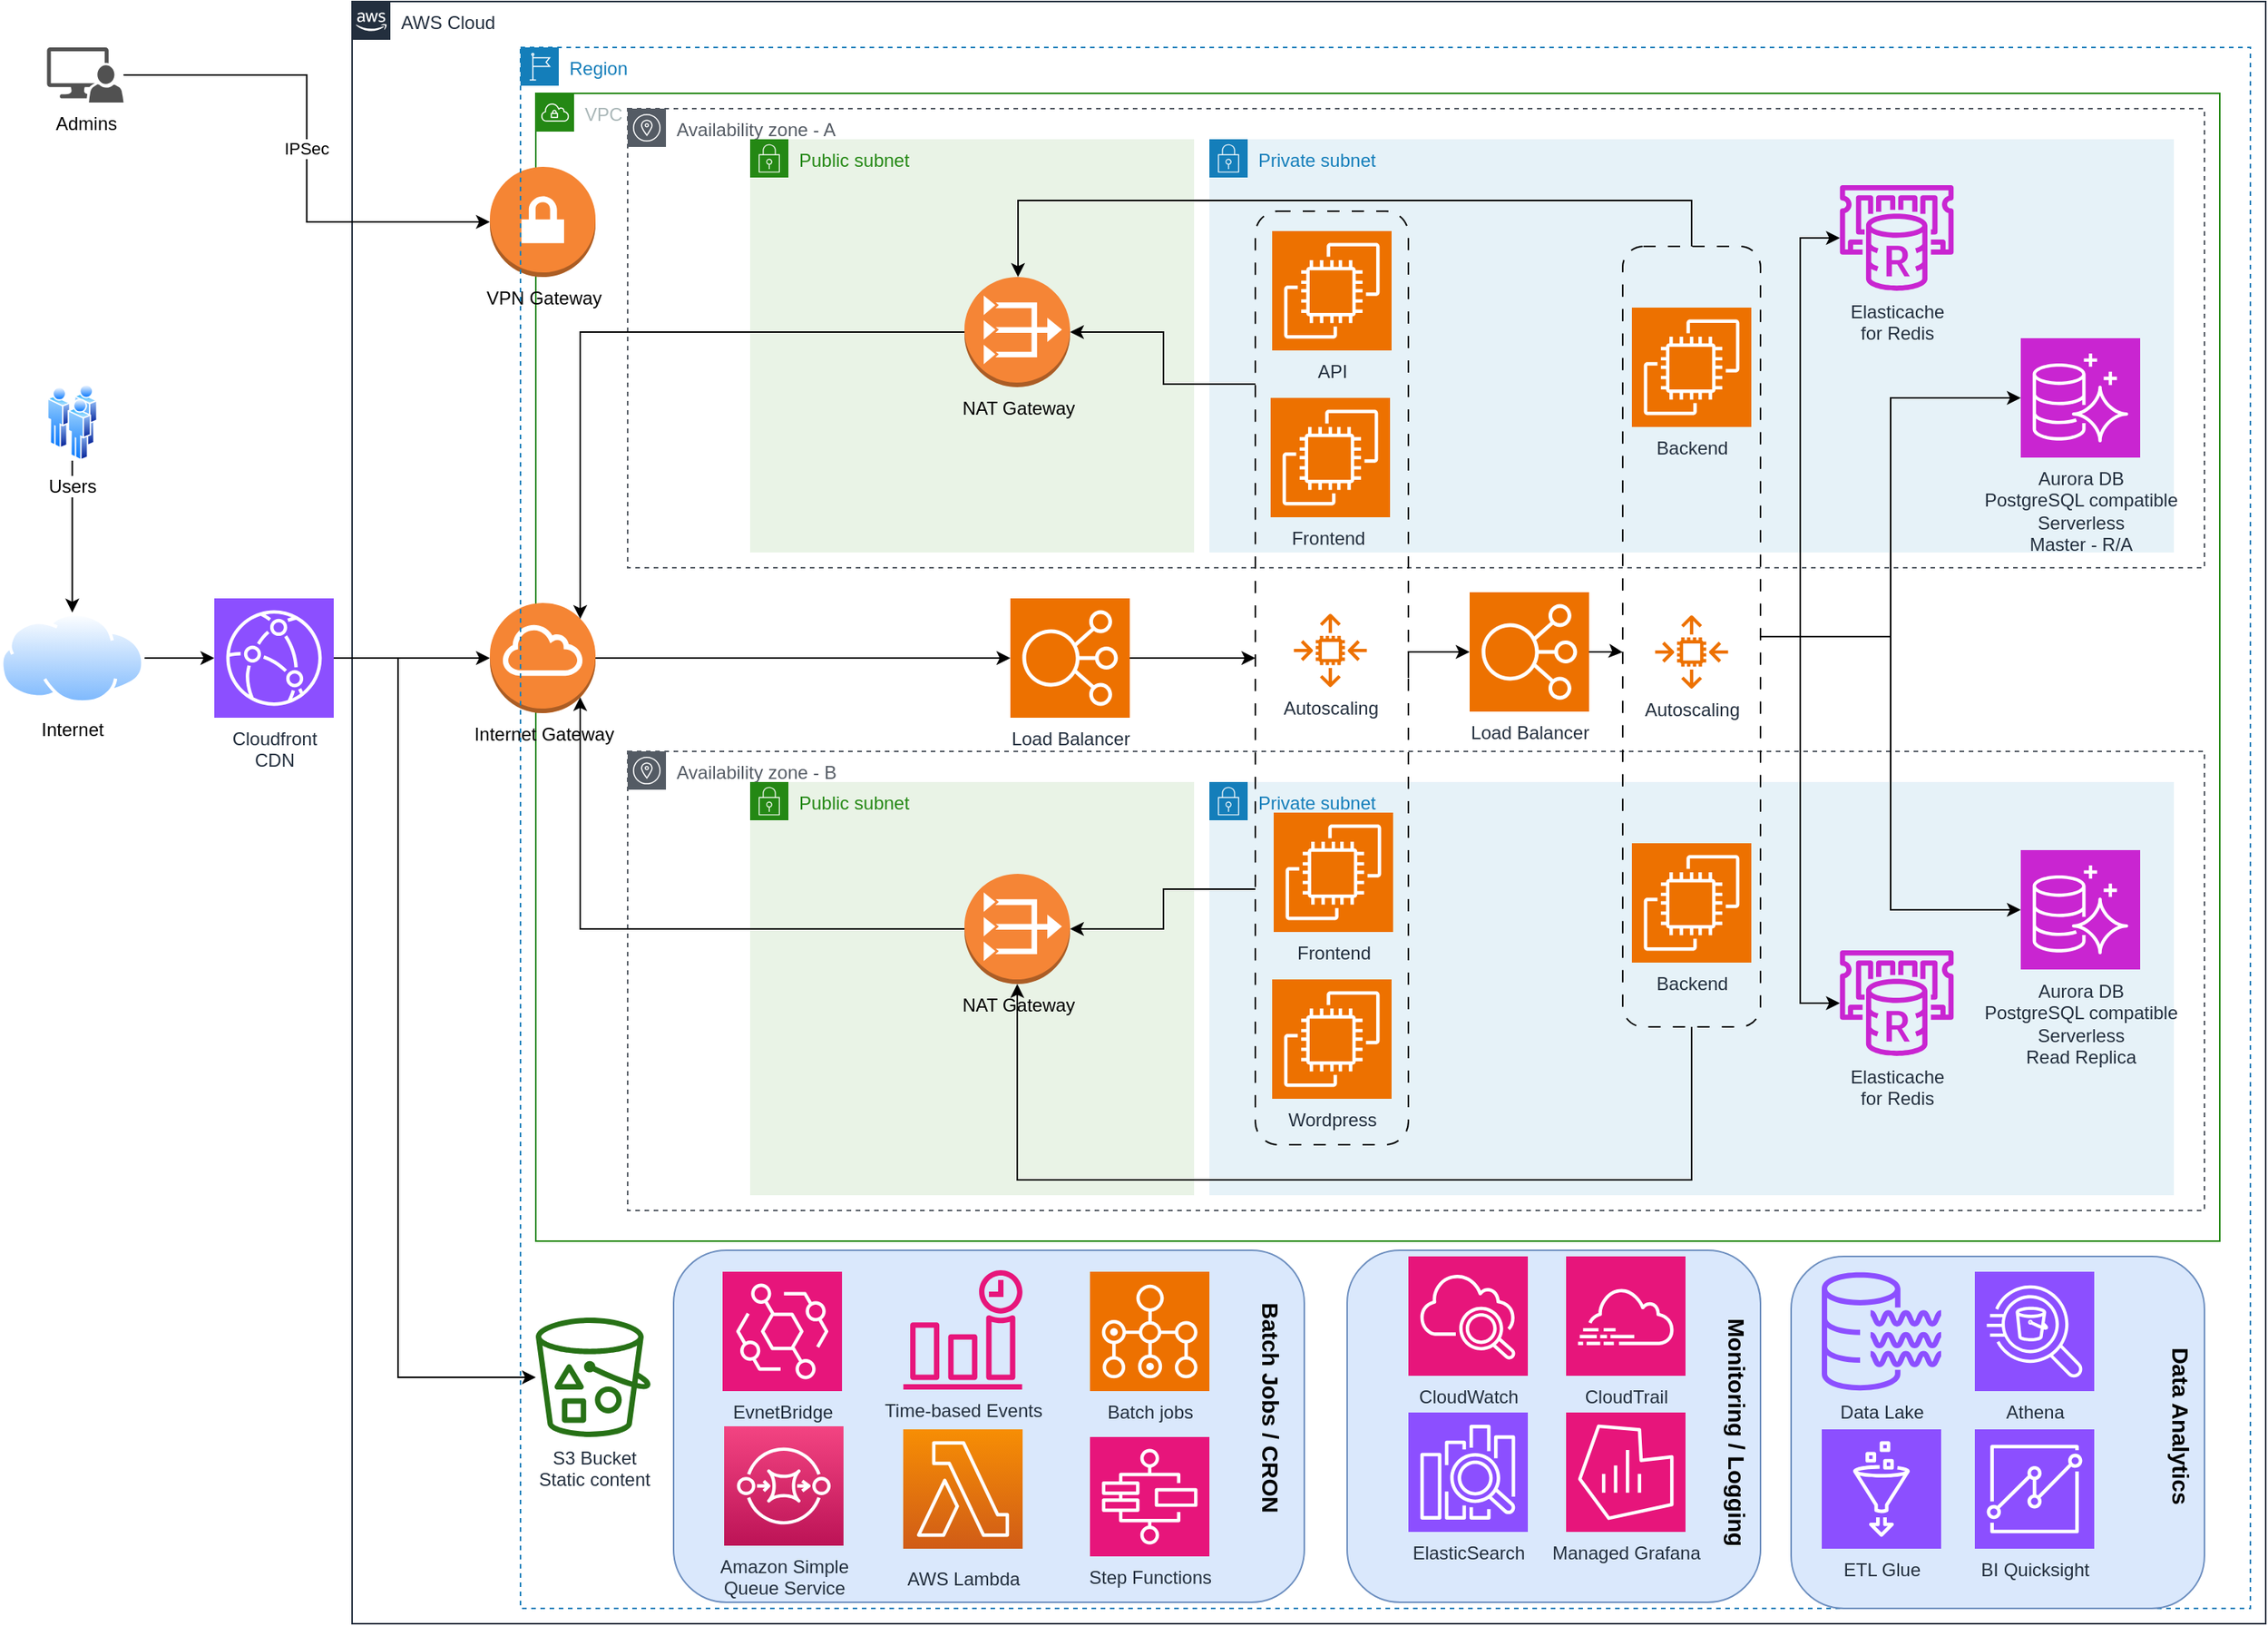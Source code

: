<mxfile version="22.0.4" type="github">
  <diagram id="Ht1M8jgEwFfnCIfOTk4-" name="Page-1">
    <mxGraphModel dx="3153" dy="1185" grid="1" gridSize="10" guides="1" tooltips="1" connect="1" arrows="1" fold="1" page="1" pageScale="1" pageWidth="1169" pageHeight="827" math="0" shadow="0">
      <root>
        <mxCell id="0" />
        <mxCell id="1" parent="0" />
        <mxCell id="UEzPUAAOIrF-is8g5C7q-74" value="AWS Cloud" style="points=[[0,0],[0.25,0],[0.5,0],[0.75,0],[1,0],[1,0.25],[1,0.5],[1,0.75],[1,1],[0.75,1],[0.5,1],[0.25,1],[0,1],[0,0.75],[0,0.5],[0,0.25]];outlineConnect=0;gradientColor=none;html=1;whiteSpace=wrap;fontSize=12;fontStyle=0;shape=mxgraph.aws4.group;grIcon=mxgraph.aws4.group_aws_cloud_alt;strokeColor=#232F3E;fillColor=none;verticalAlign=top;align=left;spacingLeft=30;fontColor=#232F3E;dashed=0;labelBackgroundColor=#ffffff;container=0;pointerEvents=0;collapsible=0;recursiveResize=0;" parent="1" vertex="1">
          <mxGeometry x="-50" y="80" width="1250" height="1060" as="geometry" />
        </mxCell>
        <mxCell id="7wpaLqHAbszPJoUJO51N-38" style="edgeStyle=orthogonalEdgeStyle;rounded=0;orthogonalLoop=1;jettySize=auto;html=1;" parent="1" source="7wpaLqHAbszPJoUJO51N-34" target="7wpaLqHAbszPJoUJO51N-36" edge="1">
          <mxGeometry relative="1" as="geometry" />
        </mxCell>
        <mxCell id="7wpaLqHAbszPJoUJO51N-34" value="Internet" style="image;aspect=fixed;perimeter=ellipsePerimeter;html=1;align=center;shadow=0;dashed=0;spacingTop=3;image=img/lib/active_directory/internet_cloud.svg;" parent="1" vertex="1">
          <mxGeometry x="-280" y="479.25" width="94.44" height="59.5" as="geometry" />
        </mxCell>
        <mxCell id="7wpaLqHAbszPJoUJO51N-39" style="edgeStyle=orthogonalEdgeStyle;rounded=0;orthogonalLoop=1;jettySize=auto;html=1;" parent="1" source="7wpaLqHAbszPJoUJO51N-35" target="7wpaLqHAbszPJoUJO51N-34" edge="1">
          <mxGeometry relative="1" as="geometry" />
        </mxCell>
        <mxCell id="7wpaLqHAbszPJoUJO51N-35" value="Users" style="image;aspect=fixed;perimeter=ellipsePerimeter;html=1;align=center;shadow=0;dashed=0;spacingTop=3;image=img/lib/active_directory/users.svg;" parent="1" vertex="1">
          <mxGeometry x="-249.28" y="330" width="33" height="50" as="geometry" />
        </mxCell>
        <mxCell id="7wpaLqHAbszPJoUJO51N-37" style="edgeStyle=orthogonalEdgeStyle;rounded=0;orthogonalLoop=1;jettySize=auto;html=1;" parent="1" source="7wpaLqHAbszPJoUJO51N-36" target="7wpaLqHAbszPJoUJO51N-8" edge="1">
          <mxGeometry relative="1" as="geometry" />
        </mxCell>
        <mxCell id="UYHGHOztyEsDpaYVJSzj-35" style="edgeStyle=orthogonalEdgeStyle;rounded=0;orthogonalLoop=1;jettySize=auto;html=1;" edge="1" parent="1" source="7wpaLqHAbszPJoUJO51N-36" target="UYHGHOztyEsDpaYVJSzj-12">
          <mxGeometry relative="1" as="geometry">
            <Array as="points">
              <mxPoint x="-20" y="509" />
              <mxPoint x="-20" y="979" />
            </Array>
          </mxGeometry>
        </mxCell>
        <mxCell id="7wpaLqHAbszPJoUJO51N-36" value="Cloudfront &lt;br&gt;CDN" style="sketch=0;points=[[0,0,0],[0.25,0,0],[0.5,0,0],[0.75,0,0],[1,0,0],[0,1,0],[0.25,1,0],[0.5,1,0],[0.75,1,0],[1,1,0],[0,0.25,0],[0,0.5,0],[0,0.75,0],[1,0.25,0],[1,0.5,0],[1,0.75,0]];outlineConnect=0;fontColor=#232F3E;fillColor=#8C4FFF;strokeColor=#ffffff;dashed=0;verticalLabelPosition=bottom;verticalAlign=top;align=center;html=1;fontSize=12;fontStyle=0;aspect=fixed;shape=mxgraph.aws4.resourceIcon;resIcon=mxgraph.aws4.cloudfront;" parent="1" vertex="1">
          <mxGeometry x="-140" y="470" width="78" height="78" as="geometry" />
        </mxCell>
        <mxCell id="7wpaLqHAbszPJoUJO51N-1" value="VPC" style="points=[[0,0],[0.25,0],[0.5,0],[0.75,0],[1,0],[1,0.25],[1,0.5],[1,0.75],[1,1],[0.75,1],[0.5,1],[0.25,1],[0,1],[0,0.75],[0,0.5],[0,0.25]];outlineConnect=0;gradientColor=none;html=1;whiteSpace=wrap;fontSize=12;fontStyle=0;container=1;pointerEvents=0;collapsible=0;recursiveResize=0;shape=mxgraph.aws4.group;grIcon=mxgraph.aws4.group_vpc;strokeColor=#248814;fillColor=none;verticalAlign=top;align=left;spacingLeft=30;fontColor=#AAB7B8;dashed=0;" parent="1" vertex="1">
          <mxGeometry x="70" y="140" width="1100" height="750" as="geometry" />
        </mxCell>
        <mxCell id="7wpaLqHAbszPJoUJO51N-8" value="Internet Gateway " style="outlineConnect=0;dashed=0;verticalLabelPosition=bottom;verticalAlign=top;align=center;html=1;shape=mxgraph.aws3.internet_gateway;fillColor=#F58534;gradientColor=none;" parent="7wpaLqHAbszPJoUJO51N-1" vertex="1">
          <mxGeometry x="-30" y="333" width="69" height="72" as="geometry" />
        </mxCell>
        <mxCell id="UYHGHOztyEsDpaYVJSzj-38" value="VPN Gateway " style="outlineConnect=0;dashed=0;verticalLabelPosition=bottom;verticalAlign=top;align=center;html=1;shape=mxgraph.aws3.vpn_gateway;fillColor=#F58534;gradientColor=none;" vertex="1" parent="7wpaLqHAbszPJoUJO51N-1">
          <mxGeometry x="-30" y="48" width="69" height="72" as="geometry" />
        </mxCell>
        <mxCell id="7wpaLqHAbszPJoUJO51N-2" value="Region" style="points=[[0,0],[0.25,0],[0.5,0],[0.75,0],[1,0],[1,0.25],[1,0.5],[1,0.75],[1,1],[0.75,1],[0.5,1],[0.25,1],[0,1],[0,0.75],[0,0.5],[0,0.25]];outlineConnect=0;gradientColor=none;html=1;whiteSpace=wrap;fontSize=12;fontStyle=0;container=1;pointerEvents=0;collapsible=0;recursiveResize=0;shape=mxgraph.aws4.group;grIcon=mxgraph.aws4.group_region;strokeColor=#147EBA;fillColor=none;verticalAlign=top;align=left;spacingLeft=30;fontColor=#147EBA;dashed=1;" parent="1" vertex="1">
          <mxGeometry x="60" y="110" width="1130" height="1020" as="geometry" />
        </mxCell>
        <mxCell id="UYHGHOztyEsDpaYVJSzj-15" value="" style="rounded=1;whiteSpace=wrap;html=1;fillColor=#dae8fc;strokeColor=#6c8ebf;" vertex="1" parent="7wpaLqHAbszPJoUJO51N-2">
          <mxGeometry x="100" y="786" width="412" height="230" as="geometry" />
        </mxCell>
        <mxCell id="7wpaLqHAbszPJoUJO51N-29" value="Availability zone - B" style="sketch=0;outlineConnect=0;gradientColor=none;html=1;whiteSpace=wrap;fontSize=12;fontStyle=0;shape=mxgraph.aws4.group;grIcon=mxgraph.aws4.group_availability_zone;strokeColor=#545B64;fillColor=none;verticalAlign=top;align=left;spacingLeft=30;fontColor=#545B64;dashed=1;" parent="7wpaLqHAbszPJoUJO51N-2" vertex="1">
          <mxGeometry x="70" y="460" width="1030" height="300" as="geometry" />
        </mxCell>
        <mxCell id="7wpaLqHAbszPJoUJO51N-4" value="Private subnet" style="points=[[0,0],[0.25,0],[0.5,0],[0.75,0],[1,0],[1,0.25],[1,0.5],[1,0.75],[1,1],[0.75,1],[0.5,1],[0.25,1],[0,1],[0,0.75],[0,0.5],[0,0.25]];outlineConnect=0;gradientColor=none;html=1;whiteSpace=wrap;fontSize=12;fontStyle=0;container=0;pointerEvents=0;collapsible=0;recursiveResize=0;shape=mxgraph.aws4.group;grIcon=mxgraph.aws4.group_security_group;grStroke=0;strokeColor=#147EBA;fillColor=#E6F2F8;verticalAlign=top;align=left;spacingLeft=30;fontColor=#147EBA;dashed=0;" parent="7wpaLqHAbszPJoUJO51N-2" vertex="1">
          <mxGeometry x="450" y="60" width="630" height="270" as="geometry" />
        </mxCell>
        <mxCell id="7wpaLqHAbszPJoUJO51N-26" value="Availability zone - A" style="sketch=0;outlineConnect=0;gradientColor=none;html=1;whiteSpace=wrap;fontSize=12;fontStyle=0;shape=mxgraph.aws4.group;grIcon=mxgraph.aws4.group_availability_zone;strokeColor=#545B64;fillColor=none;verticalAlign=top;align=left;spacingLeft=30;fontColor=#545B64;dashed=1;" parent="7wpaLqHAbszPJoUJO51N-2" vertex="1">
          <mxGeometry x="70" y="40" width="1030" height="300" as="geometry" />
        </mxCell>
        <mxCell id="7wpaLqHAbszPJoUJO51N-3" value="Public subnet" style="points=[[0,0],[0.25,0],[0.5,0],[0.75,0],[1,0],[1,0.25],[1,0.5],[1,0.75],[1,1],[0.75,1],[0.5,1],[0.25,1],[0,1],[0,0.75],[0,0.5],[0,0.25]];outlineConnect=0;gradientColor=none;html=1;whiteSpace=wrap;fontSize=12;fontStyle=0;container=1;pointerEvents=0;collapsible=0;recursiveResize=0;shape=mxgraph.aws4.group;grIcon=mxgraph.aws4.group_security_group;grStroke=0;strokeColor=#248814;fillColor=#E9F3E6;verticalAlign=top;align=left;spacingLeft=30;fontColor=#248814;dashed=0;" parent="7wpaLqHAbszPJoUJO51N-2" vertex="1">
          <mxGeometry x="150" y="60" width="290" height="270" as="geometry" />
        </mxCell>
        <mxCell id="7wpaLqHAbszPJoUJO51N-6" value="Load Balancer" style="sketch=0;points=[[0,0,0],[0.25,0,0],[0.5,0,0],[0.75,0,0],[1,0,0],[0,1,0],[0.25,1,0],[0.5,1,0],[0.75,1,0],[1,1,0],[0,0.25,0],[0,0.5,0],[0,0.75,0],[1,0.25,0],[1,0.5,0],[1,0.75,0]];outlineConnect=0;fontColor=#232F3E;fillColor=#ED7100;strokeColor=#ffffff;dashed=0;verticalLabelPosition=bottom;verticalAlign=top;align=center;html=1;fontSize=12;fontStyle=0;aspect=fixed;shape=mxgraph.aws4.resourceIcon;resIcon=mxgraph.aws4.elastic_load_balancing;" parent="7wpaLqHAbszPJoUJO51N-2" vertex="1">
          <mxGeometry x="620" y="356" width="78" height="78" as="geometry" />
        </mxCell>
        <mxCell id="7wpaLqHAbszPJoUJO51N-12" value="Autoscaling" style="sketch=0;outlineConnect=0;fontColor=#232F3E;gradientColor=none;fillColor=#ED7100;strokeColor=none;dashed=0;verticalLabelPosition=bottom;verticalAlign=top;align=center;html=1;fontSize=12;fontStyle=0;aspect=fixed;pointerEvents=1;shape=mxgraph.aws4.auto_scaling2;" parent="7wpaLqHAbszPJoUJO51N-2" vertex="1">
          <mxGeometry x="741" y="371" width="48" height="48" as="geometry" />
        </mxCell>
        <mxCell id="7wpaLqHAbszPJoUJO51N-30" style="edgeStyle=orthogonalEdgeStyle;rounded=0;orthogonalLoop=1;jettySize=auto;html=1;" parent="7wpaLqHAbszPJoUJO51N-2" source="7wpaLqHAbszPJoUJO51N-24" edge="1">
          <mxGeometry relative="1" as="geometry">
            <mxPoint x="480" y="399" as="targetPoint" />
            <Array as="points">
              <mxPoint x="480" y="399" />
            </Array>
          </mxGeometry>
        </mxCell>
        <mxCell id="7wpaLqHAbszPJoUJO51N-24" value="Load Balancer" style="sketch=0;points=[[0,0,0],[0.25,0,0],[0.5,0,0],[0.75,0,0],[1,0,0],[0,1,0],[0.25,1,0],[0.5,1,0],[0.75,1,0],[1,1,0],[0,0.25,0],[0,0.5,0],[0,0.75,0],[1,0.25,0],[1,0.5,0],[1,0.75,0]];outlineConnect=0;fontColor=#232F3E;fillColor=#ED7100;strokeColor=#ffffff;dashed=0;verticalLabelPosition=bottom;verticalAlign=top;align=center;html=1;fontSize=12;fontStyle=0;aspect=fixed;shape=mxgraph.aws4.resourceIcon;resIcon=mxgraph.aws4.elastic_load_balancing;" parent="7wpaLqHAbszPJoUJO51N-2" vertex="1">
          <mxGeometry x="320" y="360" width="78" height="78" as="geometry" />
        </mxCell>
        <mxCell id="7wpaLqHAbszPJoUJO51N-9" value="Backend" style="sketch=0;points=[[0,0,0],[0.25,0,0],[0.5,0,0],[0.75,0,0],[1,0,0],[0,1,0],[0.25,1,0],[0.5,1,0],[0.75,1,0],[1,1,0],[0,0.25,0],[0,0.5,0],[0,0.75,0],[1,0.25,0],[1,0.5,0],[1,0.75,0]];outlineConnect=0;fontColor=#232F3E;fillColor=#ED7100;strokeColor=#ffffff;dashed=0;verticalLabelPosition=bottom;verticalAlign=top;align=center;html=1;fontSize=12;fontStyle=0;aspect=fixed;shape=mxgraph.aws4.resourceIcon;resIcon=mxgraph.aws4.ec2;" parent="7wpaLqHAbszPJoUJO51N-2" vertex="1">
          <mxGeometry x="726" y="170" width="78" height="78" as="geometry" />
        </mxCell>
        <mxCell id="7wpaLqHAbszPJoUJO51N-11" value="Frontend&amp;nbsp; " style="sketch=0;points=[[0,0,0],[0.25,0,0],[0.5,0,0],[0.75,0,0],[1,0,0],[0,1,0],[0.25,1,0],[0.5,1,0],[0.75,1,0],[1,1,0],[0,0.25,0],[0,0.5,0],[0,0.75,0],[1,0.25,0],[1,0.5,0],[1,0.75,0]];outlineConnect=0;fontColor=#232F3E;fillColor=#ED7100;strokeColor=#ffffff;dashed=0;verticalLabelPosition=bottom;verticalAlign=top;align=center;html=1;fontSize=12;fontStyle=0;aspect=fixed;shape=mxgraph.aws4.resourceIcon;resIcon=mxgraph.aws4.ec2;" parent="7wpaLqHAbszPJoUJO51N-2" vertex="1">
          <mxGeometry x="490" y="229" width="78" height="78" as="geometry" />
        </mxCell>
        <mxCell id="7wpaLqHAbszPJoUJO51N-14" value="&lt;div&gt;Elasticache&lt;/div&gt;&lt;div&gt;for Redis&lt;/div&gt;" style="sketch=0;outlineConnect=0;fontColor=#232F3E;gradientColor=none;fillColor=#C925D1;strokeColor=none;dashed=0;verticalLabelPosition=bottom;verticalAlign=top;align=center;html=1;fontSize=12;fontStyle=0;aspect=fixed;pointerEvents=1;shape=mxgraph.aws4.elasticache_for_redis;" parent="7wpaLqHAbszPJoUJO51N-2" vertex="1">
          <mxGeometry x="860" y="90" width="78" height="69" as="geometry" />
        </mxCell>
        <mxCell id="7wpaLqHAbszPJoUJO51N-40" style="edgeStyle=orthogonalEdgeStyle;rounded=0;orthogonalLoop=1;jettySize=auto;html=1;" parent="7wpaLqHAbszPJoUJO51N-2" source="7wpaLqHAbszPJoUJO51N-25" target="7wpaLqHAbszPJoUJO51N-7" edge="1">
          <mxGeometry relative="1" as="geometry">
            <Array as="points">
              <mxPoint x="420" y="220" />
              <mxPoint x="420" y="186" />
            </Array>
          </mxGeometry>
        </mxCell>
        <mxCell id="7wpaLqHAbszPJoUJO51N-5" value="Autoscaling" style="sketch=0;outlineConnect=0;fontColor=#232F3E;gradientColor=none;fillColor=#ED7100;strokeColor=none;dashed=0;verticalLabelPosition=bottom;verticalAlign=top;align=center;html=1;fontSize=12;fontStyle=0;aspect=fixed;pointerEvents=1;shape=mxgraph.aws4.auto_scaling2;" parent="7wpaLqHAbszPJoUJO51N-2" vertex="1">
          <mxGeometry x="505" y="370" width="48" height="48" as="geometry" />
        </mxCell>
        <mxCell id="7wpaLqHAbszPJoUJO51N-41" style="edgeStyle=orthogonalEdgeStyle;rounded=0;orthogonalLoop=1;jettySize=auto;html=1;" parent="7wpaLqHAbszPJoUJO51N-2" source="7wpaLqHAbszPJoUJO51N-27" target="7wpaLqHAbszPJoUJO51N-7" edge="1">
          <mxGeometry relative="1" as="geometry">
            <Array as="points">
              <mxPoint x="765" y="100" />
              <mxPoint x="325" y="100" />
            </Array>
          </mxGeometry>
        </mxCell>
        <mxCell id="7wpaLqHAbszPJoUJO51N-49" style="edgeStyle=orthogonalEdgeStyle;rounded=0;orthogonalLoop=1;jettySize=auto;html=1;" parent="7wpaLqHAbszPJoUJO51N-2" source="7wpaLqHAbszPJoUJO51N-27" target="7wpaLqHAbszPJoUJO51N-14" edge="1">
          <mxGeometry relative="1" as="geometry" />
        </mxCell>
        <mxCell id="7wpaLqHAbszPJoUJO51N-50" style="edgeStyle=orthogonalEdgeStyle;rounded=0;orthogonalLoop=1;jettySize=auto;html=1;entryX=0;entryY=0.5;entryDx=0;entryDy=0;entryPerimeter=0;" parent="7wpaLqHAbszPJoUJO51N-2" source="7wpaLqHAbszPJoUJO51N-27" target="UYHGHOztyEsDpaYVJSzj-9" edge="1">
          <mxGeometry relative="1" as="geometry" />
        </mxCell>
        <mxCell id="7wpaLqHAbszPJoUJO51N-31" style="edgeStyle=orthogonalEdgeStyle;rounded=0;orthogonalLoop=1;jettySize=auto;html=1;exitX=1;exitY=0.5;exitDx=0;exitDy=0;entryX=0;entryY=0.5;entryDx=0;entryDy=0;entryPerimeter=0;" parent="7wpaLqHAbszPJoUJO51N-2" source="7wpaLqHAbszPJoUJO51N-25" target="7wpaLqHAbszPJoUJO51N-6" edge="1">
          <mxGeometry relative="1" as="geometry">
            <Array as="points">
              <mxPoint x="580" y="395" />
            </Array>
          </mxGeometry>
        </mxCell>
        <mxCell id="7wpaLqHAbszPJoUJO51N-7" value="NAT Gateway " style="outlineConnect=0;dashed=0;verticalLabelPosition=bottom;verticalAlign=top;align=center;html=1;shape=mxgraph.aws3.vpc_nat_gateway;fillColor=#F58536;gradientColor=none;" parent="7wpaLqHAbszPJoUJO51N-2" vertex="1">
          <mxGeometry x="290" y="150" width="69" height="72" as="geometry" />
        </mxCell>
        <mxCell id="7wpaLqHAbszPJoUJO51N-43" value="API" style="sketch=0;points=[[0,0,0],[0.25,0,0],[0.5,0,0],[0.75,0,0],[1,0,0],[0,1,0],[0.25,1,0],[0.5,1,0],[0.75,1,0],[1,1,0],[0,0.25,0],[0,0.5,0],[0,0.75,0],[1,0.25,0],[1,0.5,0],[1,0.75,0]];outlineConnect=0;fontColor=#232F3E;fillColor=#ED7100;strokeColor=#ffffff;dashed=0;verticalLabelPosition=bottom;verticalAlign=top;align=center;html=1;fontSize=12;fontStyle=0;aspect=fixed;shape=mxgraph.aws4.resourceIcon;resIcon=mxgraph.aws4.ec2;" parent="7wpaLqHAbszPJoUJO51N-2" vertex="1">
          <mxGeometry x="491" y="120" width="78" height="78" as="geometry" />
        </mxCell>
        <mxCell id="UYHGHOztyEsDpaYVJSzj-1" value="Public subnet" style="points=[[0,0],[0.25,0],[0.5,0],[0.75,0],[1,0],[1,0.25],[1,0.5],[1,0.75],[1,1],[0.75,1],[0.5,1],[0.25,1],[0,1],[0,0.75],[0,0.5],[0,0.25]];outlineConnect=0;gradientColor=none;html=1;whiteSpace=wrap;fontSize=12;fontStyle=0;container=1;pointerEvents=0;collapsible=0;recursiveResize=0;shape=mxgraph.aws4.group;grIcon=mxgraph.aws4.group_security_group;grStroke=0;strokeColor=#248814;fillColor=#E9F3E6;verticalAlign=top;align=left;spacingLeft=30;fontColor=#248814;dashed=0;" vertex="1" parent="7wpaLqHAbszPJoUJO51N-2">
          <mxGeometry x="150" y="480" width="290" height="270" as="geometry" />
        </mxCell>
        <mxCell id="UYHGHOztyEsDpaYVJSzj-2" value="NAT Gateway " style="outlineConnect=0;dashed=0;verticalLabelPosition=bottom;verticalAlign=top;align=center;html=1;shape=mxgraph.aws3.vpc_nat_gateway;fillColor=#F58536;gradientColor=none;" vertex="1" parent="7wpaLqHAbszPJoUJO51N-2">
          <mxGeometry x="290" y="540" width="69" height="72" as="geometry" />
        </mxCell>
        <mxCell id="UYHGHOztyEsDpaYVJSzj-3" value="Private subnet" style="points=[[0,0],[0.25,0],[0.5,0],[0.75,0],[1,0],[1,0.25],[1,0.5],[1,0.75],[1,1],[0.75,1],[0.5,1],[0.25,1],[0,1],[0,0.75],[0,0.5],[0,0.25]];outlineConnect=0;gradientColor=none;html=1;whiteSpace=wrap;fontSize=12;fontStyle=0;container=0;pointerEvents=0;collapsible=0;recursiveResize=0;shape=mxgraph.aws4.group;grIcon=mxgraph.aws4.group_security_group;grStroke=0;strokeColor=#147EBA;fillColor=#E6F2F8;verticalAlign=top;align=left;spacingLeft=30;fontColor=#147EBA;dashed=0;" vertex="1" parent="7wpaLqHAbszPJoUJO51N-2">
          <mxGeometry x="450" y="480" width="630" height="270" as="geometry" />
        </mxCell>
        <mxCell id="UYHGHOztyEsDpaYVJSzj-33" style="edgeStyle=orthogonalEdgeStyle;rounded=0;orthogonalLoop=1;jettySize=auto;html=1;" edge="1" parent="7wpaLqHAbszPJoUJO51N-2" source="7wpaLqHAbszPJoUJO51N-25" target="UYHGHOztyEsDpaYVJSzj-2">
          <mxGeometry relative="1" as="geometry">
            <Array as="points">
              <mxPoint x="420" y="550" />
              <mxPoint x="420" y="576" />
            </Array>
          </mxGeometry>
        </mxCell>
        <mxCell id="7wpaLqHAbszPJoUJO51N-25" value="" style="rounded=1;whiteSpace=wrap;html=1;fillColor=none;dashed=1;dashPattern=8 8;" parent="7wpaLqHAbszPJoUJO51N-2" vertex="1">
          <mxGeometry x="480" y="107" width="100" height="610" as="geometry" />
        </mxCell>
        <mxCell id="UYHGHOztyEsDpaYVJSzj-10" style="edgeStyle=orthogonalEdgeStyle;rounded=0;orthogonalLoop=1;jettySize=auto;html=1;" edge="1" parent="7wpaLqHAbszPJoUJO51N-2" source="7wpaLqHAbszPJoUJO51N-27" target="UYHGHOztyEsDpaYVJSzj-8">
          <mxGeometry relative="1" as="geometry" />
        </mxCell>
        <mxCell id="7wpaLqHAbszPJoUJO51N-27" value="" style="rounded=1;whiteSpace=wrap;html=1;fillColor=none;dashed=1;dashPattern=8 8;" parent="7wpaLqHAbszPJoUJO51N-2" vertex="1">
          <mxGeometry x="720" y="130" width="90" height="510" as="geometry" />
        </mxCell>
        <mxCell id="UYHGHOztyEsDpaYVJSzj-4" value="Wordpress" style="sketch=0;points=[[0,0,0],[0.25,0,0],[0.5,0,0],[0.75,0,0],[1,0,0],[0,1,0],[0.25,1,0],[0.5,1,0],[0.75,1,0],[1,1,0],[0,0.25,0],[0,0.5,0],[0,0.75,0],[1,0.25,0],[1,0.5,0],[1,0.75,0]];outlineConnect=0;fontColor=#232F3E;fillColor=#ED7100;strokeColor=#ffffff;dashed=0;verticalLabelPosition=bottom;verticalAlign=top;align=center;html=1;fontSize=12;fontStyle=0;aspect=fixed;shape=mxgraph.aws4.resourceIcon;resIcon=mxgraph.aws4.ec2;" vertex="1" parent="7wpaLqHAbszPJoUJO51N-2">
          <mxGeometry x="491" y="609" width="78" height="78" as="geometry" />
        </mxCell>
        <mxCell id="UYHGHOztyEsDpaYVJSzj-5" value="Frontend" style="sketch=0;points=[[0,0,0],[0.25,0,0],[0.5,0,0],[0.75,0,0],[1,0,0],[0,1,0],[0.25,1,0],[0.5,1,0],[0.75,1,0],[1,1,0],[0,0.25,0],[0,0.5,0],[0,0.75,0],[1,0.25,0],[1,0.5,0],[1,0.75,0]];outlineConnect=0;fontColor=#232F3E;fillColor=#ED7100;strokeColor=#ffffff;dashed=0;verticalLabelPosition=bottom;verticalAlign=top;align=center;html=1;fontSize=12;fontStyle=0;aspect=fixed;shape=mxgraph.aws4.resourceIcon;resIcon=mxgraph.aws4.ec2;" vertex="1" parent="7wpaLqHAbszPJoUJO51N-2">
          <mxGeometry x="492" y="500" width="78" height="78" as="geometry" />
        </mxCell>
        <mxCell id="UYHGHOztyEsDpaYVJSzj-7" value="Backend" style="sketch=0;points=[[0,0,0],[0.25,0,0],[0.5,0,0],[0.75,0,0],[1,0,0],[0,1,0],[0.25,1,0],[0.5,1,0],[0.75,1,0],[1,1,0],[0,0.25,0],[0,0.5,0],[0,0.75,0],[1,0.25,0],[1,0.5,0],[1,0.75,0]];outlineConnect=0;fontColor=#232F3E;fillColor=#ED7100;strokeColor=#ffffff;dashed=0;verticalLabelPosition=bottom;verticalAlign=top;align=center;html=1;fontSize=12;fontStyle=0;aspect=fixed;shape=mxgraph.aws4.resourceIcon;resIcon=mxgraph.aws4.ec2;" vertex="1" parent="7wpaLqHAbszPJoUJO51N-2">
          <mxGeometry x="726" y="520" width="78" height="78" as="geometry" />
        </mxCell>
        <mxCell id="UYHGHOztyEsDpaYVJSzj-8" value="&lt;div&gt;Elasticache&lt;/div&gt;&lt;div&gt;for Redis&lt;/div&gt;" style="sketch=0;outlineConnect=0;fontColor=#232F3E;gradientColor=none;fillColor=#C925D1;strokeColor=none;dashed=0;verticalLabelPosition=bottom;verticalAlign=top;align=center;html=1;fontSize=12;fontStyle=0;aspect=fixed;pointerEvents=1;shape=mxgraph.aws4.elasticache_for_redis;" vertex="1" parent="7wpaLqHAbszPJoUJO51N-2">
          <mxGeometry x="860" y="590" width="78" height="69" as="geometry" />
        </mxCell>
        <mxCell id="UYHGHOztyEsDpaYVJSzj-9" value="Aurora DB &lt;br&gt;&lt;div&gt;PostgreSQL compatible&lt;/div&gt;&lt;div&gt;Serverless&lt;br&gt;Master - R/A&lt;br&gt;&lt;/div&gt;" style="sketch=0;points=[[0,0,0],[0.25,0,0],[0.5,0,0],[0.75,0,0],[1,0,0],[0,1,0],[0.25,1,0],[0.5,1,0],[0.75,1,0],[1,1,0],[0,0.25,0],[0,0.5,0],[0,0.75,0],[1,0.25,0],[1,0.5,0],[1,0.75,0]];outlineConnect=0;fontColor=#232F3E;fillColor=#C925D1;strokeColor=#ffffff;dashed=0;verticalLabelPosition=bottom;verticalAlign=top;align=center;html=1;fontSize=12;fontStyle=0;aspect=fixed;shape=mxgraph.aws4.resourceIcon;resIcon=mxgraph.aws4.aurora;" vertex="1" parent="7wpaLqHAbszPJoUJO51N-2">
          <mxGeometry x="980" y="190" width="78" height="78" as="geometry" />
        </mxCell>
        <mxCell id="7wpaLqHAbszPJoUJO51N-48" value="Aurora DB &lt;br&gt;&lt;div&gt;PostgreSQL compatible&lt;/div&gt;&lt;div&gt;Serverless&lt;br&gt;Read Replica&lt;br&gt;&lt;/div&gt;" style="sketch=0;points=[[0,0,0],[0.25,0,0],[0.5,0,0],[0.75,0,0],[1,0,0],[0,1,0],[0.25,1,0],[0.5,1,0],[0.75,1,0],[1,1,0],[0,0.25,0],[0,0.5,0],[0,0.75,0],[1,0.25,0],[1,0.5,0],[1,0.75,0]];outlineConnect=0;fontColor=#232F3E;fillColor=#C925D1;strokeColor=#ffffff;dashed=0;verticalLabelPosition=bottom;verticalAlign=top;align=center;html=1;fontSize=12;fontStyle=0;aspect=fixed;shape=mxgraph.aws4.resourceIcon;resIcon=mxgraph.aws4.aurora;" parent="7wpaLqHAbszPJoUJO51N-2" vertex="1">
          <mxGeometry x="980" y="524.5" width="78" height="78" as="geometry" />
        </mxCell>
        <mxCell id="UYHGHOztyEsDpaYVJSzj-11" style="edgeStyle=orthogonalEdgeStyle;rounded=0;orthogonalLoop=1;jettySize=auto;html=1;entryX=0;entryY=0.5;entryDx=0;entryDy=0;entryPerimeter=0;" edge="1" parent="7wpaLqHAbszPJoUJO51N-2" source="7wpaLqHAbszPJoUJO51N-27" target="7wpaLqHAbszPJoUJO51N-48">
          <mxGeometry relative="1" as="geometry" />
        </mxCell>
        <mxCell id="UYHGHOztyEsDpaYVJSzj-12" value="&lt;div&gt;S3 Bucket&lt;/div&gt;&lt;div&gt;Static content&lt;br&gt;&lt;/div&gt;" style="outlineConnect=0;fontColor=#232F3E;gradientColor=none;fillColor=#277116;strokeColor=none;dashed=0;verticalLabelPosition=bottom;verticalAlign=top;align=center;html=1;fontSize=12;fontStyle=0;aspect=fixed;pointerEvents=1;shape=mxgraph.aws4.bucket_with_objects;labelBackgroundColor=#ffffff;" vertex="1" parent="7wpaLqHAbszPJoUJO51N-2">
          <mxGeometry x="10" y="830" width="75" height="78" as="geometry" />
        </mxCell>
        <mxCell id="7wpaLqHAbszPJoUJO51N-17" value="Amazon Simple&lt;br&gt;Queue Service&lt;br&gt;" style="outlineConnect=0;fontColor=#232F3E;gradientColor=#F34482;gradientDirection=north;fillColor=#BC1356;strokeColor=#ffffff;dashed=0;verticalLabelPosition=bottom;verticalAlign=top;align=center;html=1;fontSize=12;fontStyle=0;aspect=fixed;shape=mxgraph.aws4.resourceIcon;resIcon=mxgraph.aws4.sqs;labelBackgroundColor=none;" parent="7wpaLqHAbszPJoUJO51N-2" vertex="1">
          <mxGeometry x="133" y="901" width="78" height="78" as="geometry" />
        </mxCell>
        <mxCell id="7wpaLqHAbszPJoUJO51N-18" value="AWS Lambda" style="outlineConnect=0;fontColor=#232F3E;gradientColor=#F78E04;gradientDirection=north;fillColor=#D05C17;strokeColor=#ffffff;dashed=0;verticalLabelPosition=bottom;verticalAlign=top;align=center;html=1;fontSize=12;fontStyle=0;aspect=fixed;shape=mxgraph.aws4.resourceIcon;resIcon=mxgraph.aws4.lambda;labelBackgroundColor=none;spacingTop=6;" parent="7wpaLqHAbszPJoUJO51N-2" vertex="1">
          <mxGeometry x="250" y="903" width="78" height="78" as="geometry" />
        </mxCell>
        <mxCell id="7wpaLqHAbszPJoUJO51N-21" value="Batch jobs" style="sketch=0;points=[[0,0,0],[0.25,0,0],[0.5,0,0],[0.75,0,0],[1,0,0],[0,1,0],[0.25,1,0],[0.5,1,0],[0.75,1,0],[1,1,0],[0,0.25,0],[0,0.5,0],[0,0.75,0],[1,0.25,0],[1,0.5,0],[1,0.75,0]];outlineConnect=0;fontColor=#232F3E;fillColor=#ED7100;strokeColor=#ffffff;dashed=0;verticalLabelPosition=bottom;verticalAlign=top;align=center;html=1;fontSize=12;fontStyle=0;aspect=fixed;shape=mxgraph.aws4.resourceIcon;resIcon=mxgraph.aws4.batch;" parent="7wpaLqHAbszPJoUJO51N-2" vertex="1">
          <mxGeometry x="372" y="800" width="78" height="78" as="geometry" />
        </mxCell>
        <mxCell id="7wpaLqHAbszPJoUJO51N-20" value="Step Functions" style="sketch=0;points=[[0,0,0],[0.25,0,0],[0.5,0,0],[0.75,0,0],[1,0,0],[0,1,0],[0.25,1,0],[0.5,1,0],[0.75,1,0],[1,1,0],[0,0.25,0],[0,0.5,0],[0,0.75,0],[1,0.25,0],[1,0.5,0],[1,0.75,0]];outlineConnect=0;fontColor=#232F3E;fillColor=#E7157B;strokeColor=#ffffff;dashed=0;verticalLabelPosition=bottom;verticalAlign=top;align=center;html=1;fontSize=12;fontStyle=0;aspect=fixed;shape=mxgraph.aws4.resourceIcon;resIcon=mxgraph.aws4.step_functions;" parent="7wpaLqHAbszPJoUJO51N-2" vertex="1">
          <mxGeometry x="372" y="908" width="78" height="78" as="geometry" />
        </mxCell>
        <mxCell id="UYHGHOztyEsDpaYVJSzj-16" value="Batch Jobs / CRON" style="text;html=1;strokeColor=none;fillColor=none;align=center;verticalAlign=middle;whiteSpace=wrap;rounded=0;fontStyle=1;fontSize=15;rotation=90;" vertex="1" parent="7wpaLqHAbszPJoUJO51N-2">
          <mxGeometry x="420" y="874" width="141" height="30" as="geometry" />
        </mxCell>
        <mxCell id="UYHGHOztyEsDpaYVJSzj-17" value="EvnetBridge" style="sketch=0;points=[[0,0,0],[0.25,0,0],[0.5,0,0],[0.75,0,0],[1,0,0],[0,1,0],[0.25,1,0],[0.5,1,0],[0.75,1,0],[1,1,0],[0,0.25,0],[0,0.5,0],[0,0.75,0],[1,0.25,0],[1,0.5,0],[1,0.75,0]];outlineConnect=0;fontColor=#232F3E;fillColor=#E7157B;strokeColor=#ffffff;dashed=0;verticalLabelPosition=bottom;verticalAlign=top;align=center;html=1;fontSize=12;fontStyle=0;aspect=fixed;shape=mxgraph.aws4.resourceIcon;resIcon=mxgraph.aws4.eventbridge;" vertex="1" parent="7wpaLqHAbszPJoUJO51N-2">
          <mxGeometry x="132" y="800" width="78" height="78" as="geometry" />
        </mxCell>
        <mxCell id="UYHGHOztyEsDpaYVJSzj-18" value="" style="rounded=1;whiteSpace=wrap;html=1;fillColor=#dae8fc;strokeColor=#6c8ebf;" vertex="1" parent="7wpaLqHAbszPJoUJO51N-2">
          <mxGeometry x="540" y="786" width="270" height="230" as="geometry" />
        </mxCell>
        <mxCell id="UYHGHOztyEsDpaYVJSzj-19" value="&lt;div&gt;Monitoring / Logging&lt;/div&gt;" style="text;html=1;strokeColor=none;fillColor=none;align=center;verticalAlign=middle;whiteSpace=wrap;rounded=0;fontStyle=1;fontSize=15;rotation=90;" vertex="1" parent="7wpaLqHAbszPJoUJO51N-2">
          <mxGeometry x="710" y="890" width="170" height="30" as="geometry" />
        </mxCell>
        <mxCell id="UYHGHOztyEsDpaYVJSzj-20" value="CloudWatch" style="sketch=0;points=[[0,0,0],[0.25,0,0],[0.5,0,0],[0.75,0,0],[1,0,0],[0,1,0],[0.25,1,0],[0.5,1,0],[0.75,1,0],[1,1,0],[0,0.25,0],[0,0.5,0],[0,0.75,0],[1,0.25,0],[1,0.5,0],[1,0.75,0]];points=[[0,0,0],[0.25,0,0],[0.5,0,0],[0.75,0,0],[1,0,0],[0,1,0],[0.25,1,0],[0.5,1,0],[0.75,1,0],[1,1,0],[0,0.25,0],[0,0.5,0],[0,0.75,0],[1,0.25,0],[1,0.5,0],[1,0.75,0]];outlineConnect=0;fontColor=#232F3E;fillColor=#E7157B;strokeColor=#ffffff;dashed=0;verticalLabelPosition=bottom;verticalAlign=top;align=center;html=1;fontSize=12;fontStyle=0;aspect=fixed;shape=mxgraph.aws4.resourceIcon;resIcon=mxgraph.aws4.cloudwatch_2;" vertex="1" parent="7wpaLqHAbszPJoUJO51N-2">
          <mxGeometry x="580" y="790" width="78" height="78" as="geometry" />
        </mxCell>
        <mxCell id="UYHGHOztyEsDpaYVJSzj-21" value="CloudTrail" style="sketch=0;points=[[0,0,0],[0.25,0,0],[0.5,0,0],[0.75,0,0],[1,0,0],[0,1,0],[0.25,1,0],[0.5,1,0],[0.75,1,0],[1,1,0],[0,0.25,0],[0,0.5,0],[0,0.75,0],[1,0.25,0],[1,0.5,0],[1,0.75,0]];points=[[0,0,0],[0.25,0,0],[0.5,0,0],[0.75,0,0],[1,0,0],[0,1,0],[0.25,1,0],[0.5,1,0],[0.75,1,0],[1,1,0],[0,0.25,0],[0,0.5,0],[0,0.75,0],[1,0.25,0],[1,0.5,0],[1,0.75,0]];outlineConnect=0;fontColor=#232F3E;fillColor=#E7157B;strokeColor=#ffffff;dashed=0;verticalLabelPosition=bottom;verticalAlign=top;align=center;html=1;fontSize=12;fontStyle=0;aspect=fixed;shape=mxgraph.aws4.resourceIcon;resIcon=mxgraph.aws4.cloudtrail;" vertex="1" parent="7wpaLqHAbszPJoUJO51N-2">
          <mxGeometry x="683" y="790" width="78" height="78" as="geometry" />
        </mxCell>
        <mxCell id="UYHGHOztyEsDpaYVJSzj-22" value="ElasticSearch" style="sketch=0;points=[[0,0,0],[0.25,0,0],[0.5,0,0],[0.75,0,0],[1,0,0],[0,1,0],[0.25,1,0],[0.5,1,0],[0.75,1,0],[1,1,0],[0,0.25,0],[0,0.5,0],[0,0.75,0],[1,0.25,0],[1,0.5,0],[1,0.75,0]];outlineConnect=0;fontColor=#232F3E;fillColor=#8C4FFF;strokeColor=#ffffff;dashed=0;verticalLabelPosition=bottom;verticalAlign=top;align=center;html=1;fontSize=12;fontStyle=0;aspect=fixed;shape=mxgraph.aws4.resourceIcon;resIcon=mxgraph.aws4.elasticsearch_service;" vertex="1" parent="7wpaLqHAbszPJoUJO51N-2">
          <mxGeometry x="580" y="892" width="78" height="78" as="geometry" />
        </mxCell>
        <mxCell id="UYHGHOztyEsDpaYVJSzj-25" value="" style="rounded=1;whiteSpace=wrap;html=1;fillColor=#dae8fc;strokeColor=#6c8ebf;" vertex="1" parent="7wpaLqHAbszPJoUJO51N-2">
          <mxGeometry x="830" y="790" width="270" height="230" as="geometry" />
        </mxCell>
        <mxCell id="UYHGHOztyEsDpaYVJSzj-26" value="Data Analytics" style="text;html=1;strokeColor=none;fillColor=none;align=center;verticalAlign=middle;whiteSpace=wrap;rounded=0;fontStyle=1;fontSize=15;rotation=90;" vertex="1" parent="7wpaLqHAbszPJoUJO51N-2">
          <mxGeometry x="1000" y="886" width="170" height="30" as="geometry" />
        </mxCell>
        <mxCell id="UYHGHOztyEsDpaYVJSzj-27" value="Data Lake" style="sketch=0;outlineConnect=0;fontColor=#232F3E;gradientColor=none;fillColor=#8C4FFF;strokeColor=none;dashed=0;verticalLabelPosition=bottom;verticalAlign=top;align=center;html=1;fontSize=12;fontStyle=0;aspect=fixed;pointerEvents=1;shape=mxgraph.aws4.data_lake_resource_icon;" vertex="1" parent="7wpaLqHAbszPJoUJO51N-2">
          <mxGeometry x="850" y="800" width="78" height="78" as="geometry" />
        </mxCell>
        <mxCell id="UYHGHOztyEsDpaYVJSzj-28" value="Athena" style="sketch=0;points=[[0,0,0],[0.25,0,0],[0.5,0,0],[0.75,0,0],[1,0,0],[0,1,0],[0.25,1,0],[0.5,1,0],[0.75,1,0],[1,1,0],[0,0.25,0],[0,0.5,0],[0,0.75,0],[1,0.25,0],[1,0.5,0],[1,0.75,0]];outlineConnect=0;fontColor=#232F3E;fillColor=#8C4FFF;strokeColor=#ffffff;dashed=0;verticalLabelPosition=bottom;verticalAlign=top;align=center;html=1;fontSize=12;fontStyle=0;aspect=fixed;shape=mxgraph.aws4.resourceIcon;resIcon=mxgraph.aws4.athena;" vertex="1" parent="7wpaLqHAbszPJoUJO51N-2">
          <mxGeometry x="950" y="800" width="78" height="78" as="geometry" />
        </mxCell>
        <mxCell id="UYHGHOztyEsDpaYVJSzj-29" value="ETL Glue" style="sketch=0;points=[[0,0,0],[0.25,0,0],[0.5,0,0],[0.75,0,0],[1,0,0],[0,1,0],[0.25,1,0],[0.5,1,0],[0.75,1,0],[1,1,0],[0,0.25,0],[0,0.5,0],[0,0.75,0],[1,0.25,0],[1,0.5,0],[1,0.75,0]];outlineConnect=0;fontColor=#232F3E;fillColor=#8C4FFF;strokeColor=#ffffff;dashed=0;verticalLabelPosition=bottom;verticalAlign=top;align=center;html=1;fontSize=12;fontStyle=0;aspect=fixed;shape=mxgraph.aws4.resourceIcon;resIcon=mxgraph.aws4.glue;" vertex="1" parent="7wpaLqHAbszPJoUJO51N-2">
          <mxGeometry x="850" y="903" width="78" height="78" as="geometry" />
        </mxCell>
        <mxCell id="UYHGHOztyEsDpaYVJSzj-30" value="BI Quicksight" style="sketch=0;points=[[0,0,0],[0.25,0,0],[0.5,0,0],[0.75,0,0],[1,0,0],[0,1,0],[0.25,1,0],[0.5,1,0],[0.75,1,0],[1,1,0],[0,0.25,0],[0,0.5,0],[0,0.75,0],[1,0.25,0],[1,0.5,0],[1,0.75,0]];outlineConnect=0;fontColor=#232F3E;fillColor=#8C4FFF;strokeColor=#ffffff;dashed=0;verticalLabelPosition=bottom;verticalAlign=top;align=center;html=1;fontSize=12;fontStyle=0;aspect=fixed;shape=mxgraph.aws4.resourceIcon;resIcon=mxgraph.aws4.quicksight;" vertex="1" parent="7wpaLqHAbszPJoUJO51N-2">
          <mxGeometry x="950" y="903" width="78" height="78" as="geometry" />
        </mxCell>
        <mxCell id="UYHGHOztyEsDpaYVJSzj-31" value="Time-based Events" style="sketch=0;outlineConnect=0;fontColor=#232F3E;gradientColor=none;fillColor=#E7157B;strokeColor=none;dashed=0;verticalLabelPosition=bottom;verticalAlign=top;align=center;html=1;fontSize=12;fontStyle=0;aspect=fixed;pointerEvents=1;shape=mxgraph.aws4.event_time_based;" vertex="1" parent="7wpaLqHAbszPJoUJO51N-2">
          <mxGeometry x="250" y="799" width="78" height="78" as="geometry" />
        </mxCell>
        <mxCell id="UYHGHOztyEsDpaYVJSzj-34" style="edgeStyle=orthogonalEdgeStyle;rounded=0;orthogonalLoop=1;jettySize=auto;html=1;entryX=0.5;entryY=1;entryDx=0;entryDy=0;entryPerimeter=0;" edge="1" parent="7wpaLqHAbszPJoUJO51N-2" source="7wpaLqHAbszPJoUJO51N-27" target="UYHGHOztyEsDpaYVJSzj-2">
          <mxGeometry relative="1" as="geometry">
            <Array as="points">
              <mxPoint x="765" y="740" />
              <mxPoint x="325" y="740" />
            </Array>
          </mxGeometry>
        </mxCell>
        <mxCell id="UYHGHOztyEsDpaYVJSzj-40" style="edgeStyle=orthogonalEdgeStyle;rounded=0;orthogonalLoop=1;jettySize=auto;html=1;entryX=0;entryY=0.52;entryDx=0;entryDy=0;entryPerimeter=0;" edge="1" parent="7wpaLqHAbszPJoUJO51N-2" source="7wpaLqHAbszPJoUJO51N-6" target="7wpaLqHAbszPJoUJO51N-27">
          <mxGeometry relative="1" as="geometry" />
        </mxCell>
        <mxCell id="UYHGHOztyEsDpaYVJSzj-41" value="Managed Grafana" style="sketch=0;points=[[0,0,0],[0.25,0,0],[0.5,0,0],[0.75,0,0],[1,0,0],[0,1,0],[0.25,1,0],[0.5,1,0],[0.75,1,0],[1,1,0],[0,0.25,0],[0,0.5,0],[0,0.75,0],[1,0.25,0],[1,0.5,0],[1,0.75,0]];points=[[0,0,0],[0.25,0,0],[0.5,0,0],[0.75,0,0],[1,0,0],[0,1,0],[0.25,1,0],[0.5,1,0],[0.75,1,0],[1,1,0],[0,0.25,0],[0,0.5,0],[0,0.75,0],[1,0.25,0],[1,0.5,0],[1,0.75,0]];outlineConnect=0;fontColor=#232F3E;fillColor=#E7157B;strokeColor=#ffffff;dashed=0;verticalLabelPosition=bottom;verticalAlign=top;align=center;html=1;fontSize=12;fontStyle=0;aspect=fixed;shape=mxgraph.aws4.resourceIcon;resIcon=mxgraph.aws4.managed_service_for_grafana;" vertex="1" parent="7wpaLqHAbszPJoUJO51N-2">
          <mxGeometry x="683" y="892" width="78" height="78" as="geometry" />
        </mxCell>
        <mxCell id="7wpaLqHAbszPJoUJO51N-33" style="edgeStyle=orthogonalEdgeStyle;rounded=0;orthogonalLoop=1;jettySize=auto;html=1;" parent="1" source="7wpaLqHAbszPJoUJO51N-8" target="7wpaLqHAbszPJoUJO51N-24" edge="1">
          <mxGeometry relative="1" as="geometry" />
        </mxCell>
        <mxCell id="7wpaLqHAbszPJoUJO51N-42" style="edgeStyle=orthogonalEdgeStyle;rounded=0;orthogonalLoop=1;jettySize=auto;html=1;entryX=0.855;entryY=0.145;entryDx=0;entryDy=0;entryPerimeter=0;" parent="1" source="7wpaLqHAbszPJoUJO51N-7" target="7wpaLqHAbszPJoUJO51N-8" edge="1">
          <mxGeometry relative="1" as="geometry" />
        </mxCell>
        <mxCell id="UYHGHOztyEsDpaYVJSzj-32" style="edgeStyle=orthogonalEdgeStyle;rounded=0;orthogonalLoop=1;jettySize=auto;html=1;entryX=0.855;entryY=0.855;entryDx=0;entryDy=0;entryPerimeter=0;" edge="1" parent="1" source="UYHGHOztyEsDpaYVJSzj-2" target="7wpaLqHAbszPJoUJO51N-8">
          <mxGeometry relative="1" as="geometry" />
        </mxCell>
        <mxCell id="UYHGHOztyEsDpaYVJSzj-37" value="Admins" style="sketch=0;pointerEvents=1;shadow=0;dashed=0;html=1;strokeColor=none;labelPosition=center;verticalLabelPosition=bottom;verticalAlign=top;align=center;fillColor=#515151;shape=mxgraph.mscae.system_center.admin_console" vertex="1" parent="1">
          <mxGeometry x="-249.28" y="110" width="50" height="36" as="geometry" />
        </mxCell>
        <mxCell id="UYHGHOztyEsDpaYVJSzj-39" value="IPSec" style="edgeStyle=orthogonalEdgeStyle;rounded=0;orthogonalLoop=1;jettySize=auto;html=1;entryX=0;entryY=0.5;entryDx=0;entryDy=0;entryPerimeter=0;" edge="1" parent="1" source="UYHGHOztyEsDpaYVJSzj-37" target="UYHGHOztyEsDpaYVJSzj-38">
          <mxGeometry relative="1" as="geometry" />
        </mxCell>
      </root>
    </mxGraphModel>
  </diagram>
</mxfile>
